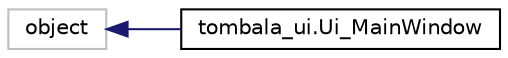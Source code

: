 digraph "Graphical Class Hierarchy"
{
 // LATEX_PDF_SIZE
  edge [fontname="Helvetica",fontsize="10",labelfontname="Helvetica",labelfontsize="10"];
  node [fontname="Helvetica",fontsize="10",shape=record];
  rankdir="LR";
  Node3 [label="object",height=0.2,width=0.4,color="grey75", fillcolor="white", style="filled",tooltip=" "];
  Node3 -> Node0 [dir="back",color="midnightblue",fontsize="10",style="solid",fontname="Helvetica"];
  Node0 [label="tombala_ui.Ui_MainWindow",height=0.2,width=0.4,color="black", fillcolor="white", style="filled",URL="$classtombala__ui_1_1Ui__MainWindow.html",tooltip=" "];
}

